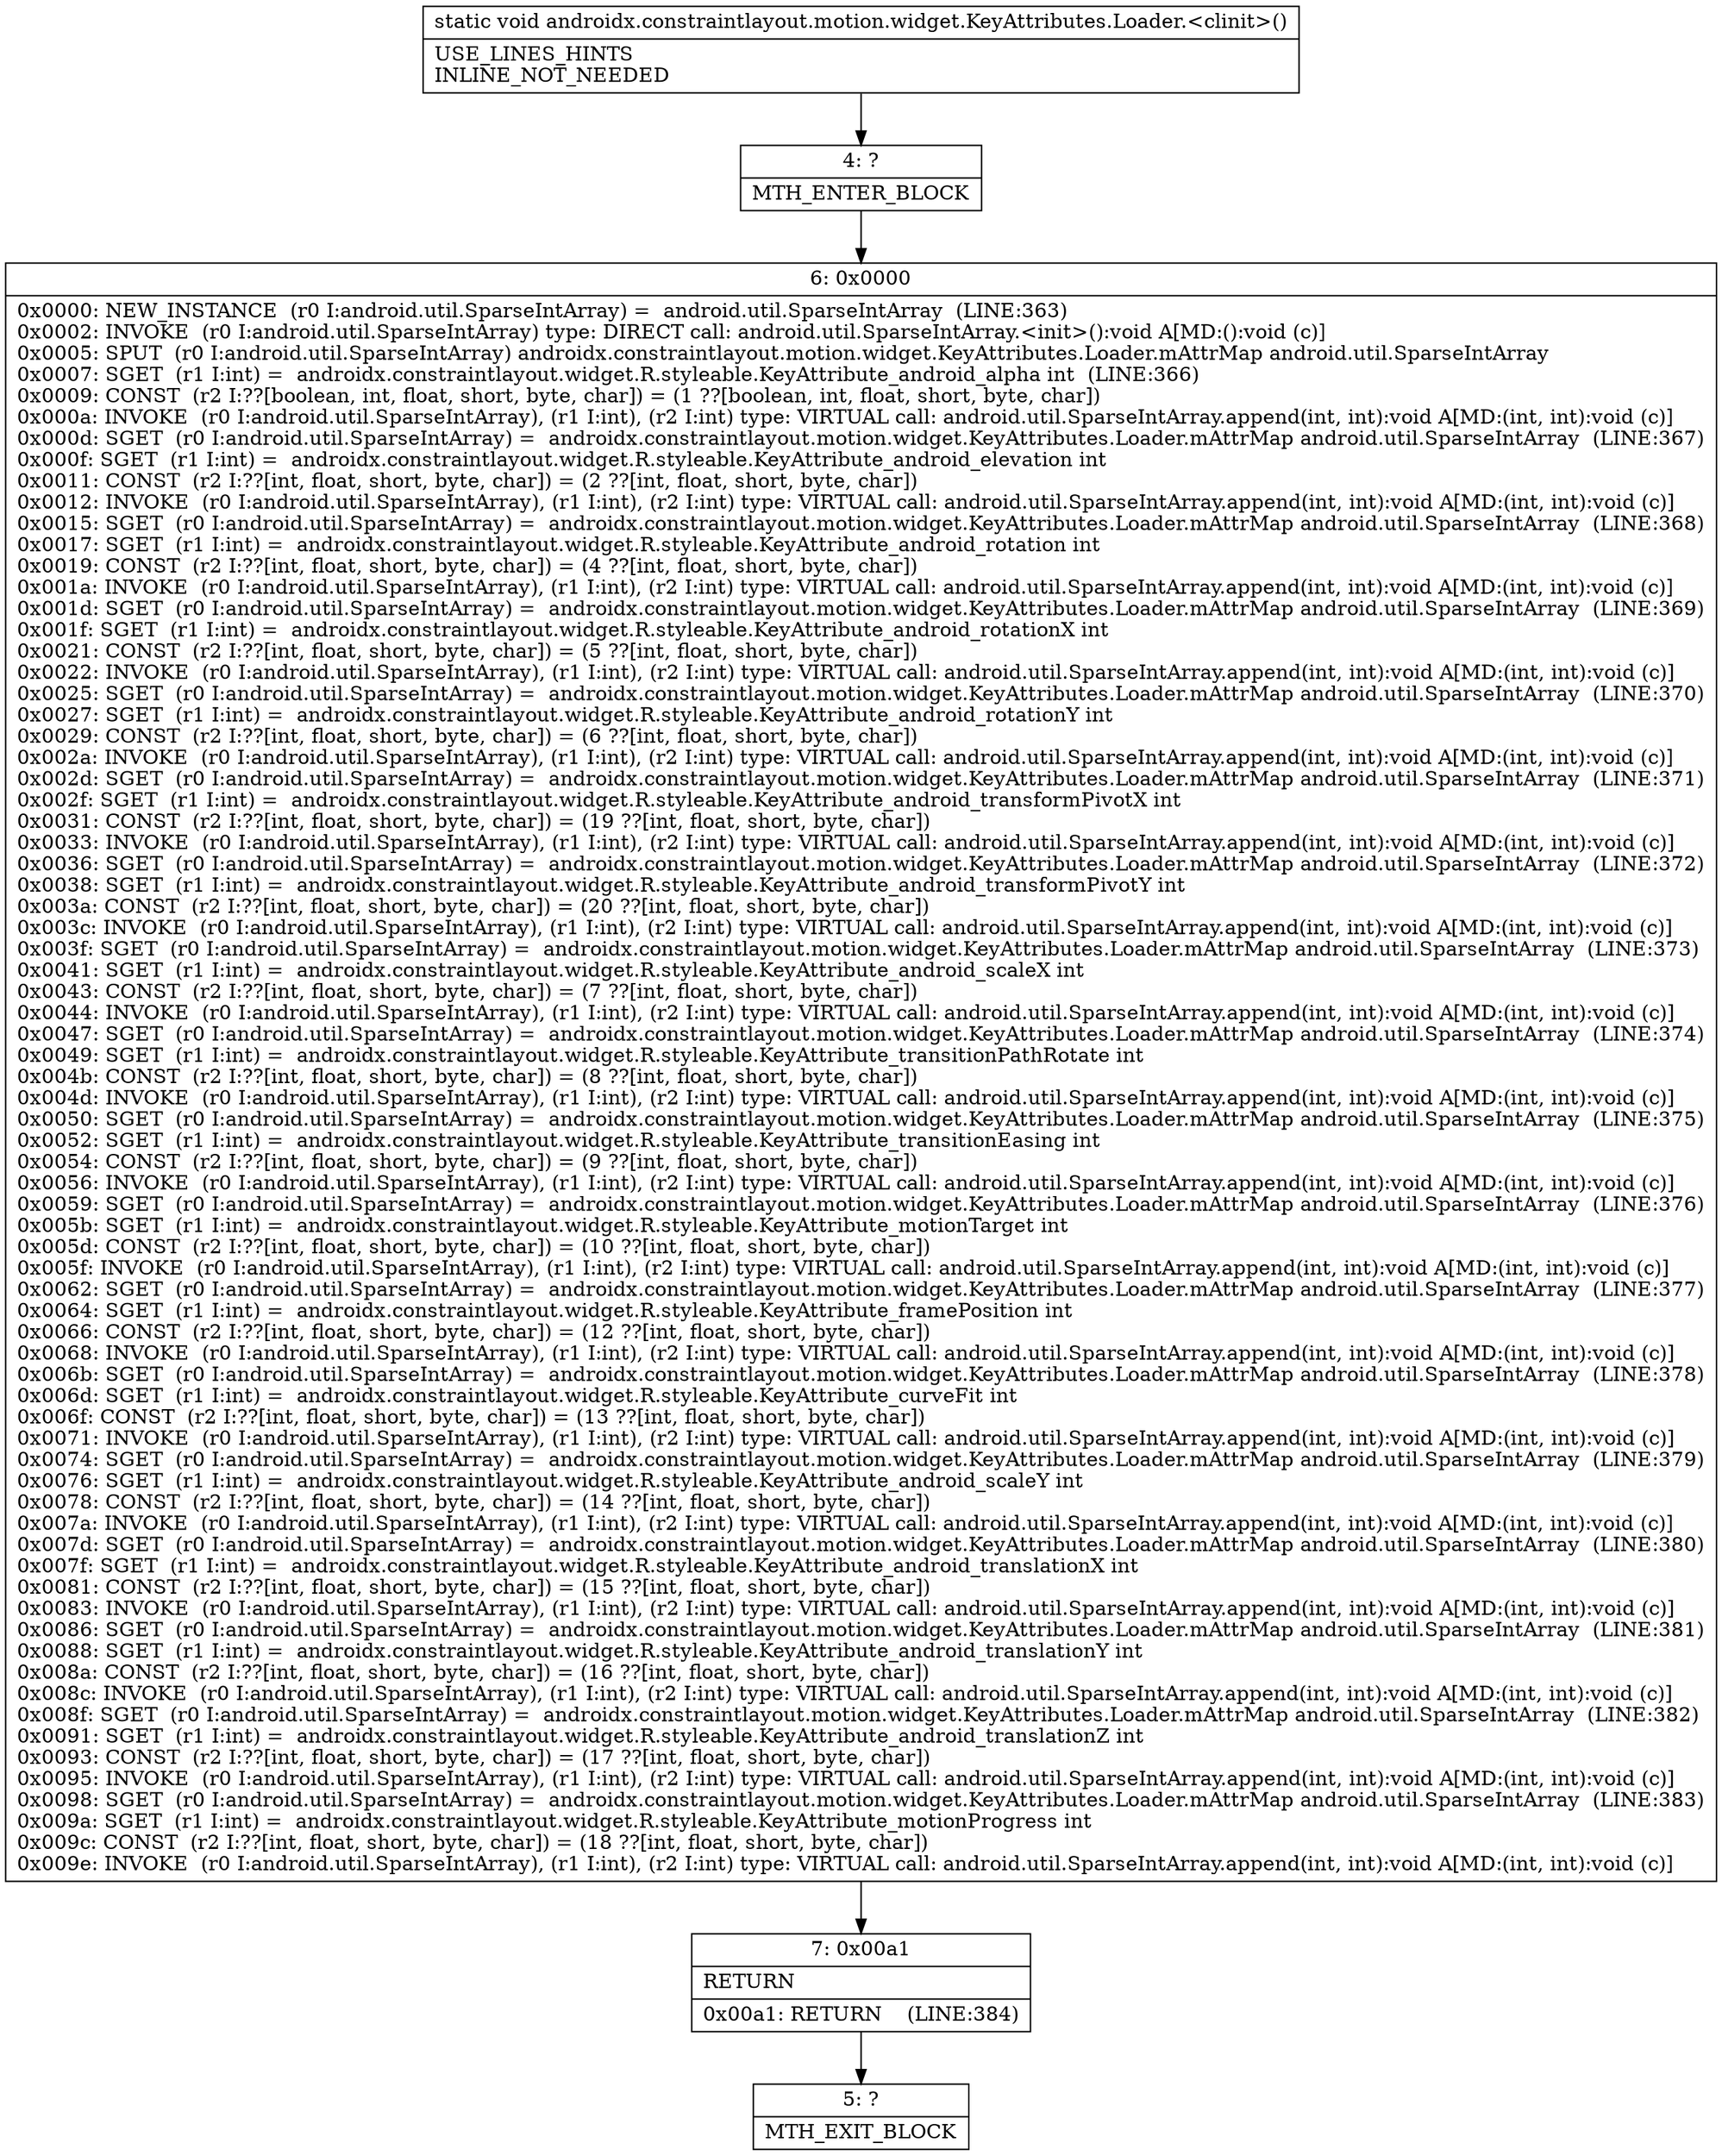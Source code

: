digraph "CFG forandroidx.constraintlayout.motion.widget.KeyAttributes.Loader.\<clinit\>()V" {
Node_4 [shape=record,label="{4\:\ ?|MTH_ENTER_BLOCK\l}"];
Node_6 [shape=record,label="{6\:\ 0x0000|0x0000: NEW_INSTANCE  (r0 I:android.util.SparseIntArray) =  android.util.SparseIntArray  (LINE:363)\l0x0002: INVOKE  (r0 I:android.util.SparseIntArray) type: DIRECT call: android.util.SparseIntArray.\<init\>():void A[MD:():void (c)]\l0x0005: SPUT  (r0 I:android.util.SparseIntArray) androidx.constraintlayout.motion.widget.KeyAttributes.Loader.mAttrMap android.util.SparseIntArray \l0x0007: SGET  (r1 I:int) =  androidx.constraintlayout.widget.R.styleable.KeyAttribute_android_alpha int  (LINE:366)\l0x0009: CONST  (r2 I:??[boolean, int, float, short, byte, char]) = (1 ??[boolean, int, float, short, byte, char]) \l0x000a: INVOKE  (r0 I:android.util.SparseIntArray), (r1 I:int), (r2 I:int) type: VIRTUAL call: android.util.SparseIntArray.append(int, int):void A[MD:(int, int):void (c)]\l0x000d: SGET  (r0 I:android.util.SparseIntArray) =  androidx.constraintlayout.motion.widget.KeyAttributes.Loader.mAttrMap android.util.SparseIntArray  (LINE:367)\l0x000f: SGET  (r1 I:int) =  androidx.constraintlayout.widget.R.styleable.KeyAttribute_android_elevation int \l0x0011: CONST  (r2 I:??[int, float, short, byte, char]) = (2 ??[int, float, short, byte, char]) \l0x0012: INVOKE  (r0 I:android.util.SparseIntArray), (r1 I:int), (r2 I:int) type: VIRTUAL call: android.util.SparseIntArray.append(int, int):void A[MD:(int, int):void (c)]\l0x0015: SGET  (r0 I:android.util.SparseIntArray) =  androidx.constraintlayout.motion.widget.KeyAttributes.Loader.mAttrMap android.util.SparseIntArray  (LINE:368)\l0x0017: SGET  (r1 I:int) =  androidx.constraintlayout.widget.R.styleable.KeyAttribute_android_rotation int \l0x0019: CONST  (r2 I:??[int, float, short, byte, char]) = (4 ??[int, float, short, byte, char]) \l0x001a: INVOKE  (r0 I:android.util.SparseIntArray), (r1 I:int), (r2 I:int) type: VIRTUAL call: android.util.SparseIntArray.append(int, int):void A[MD:(int, int):void (c)]\l0x001d: SGET  (r0 I:android.util.SparseIntArray) =  androidx.constraintlayout.motion.widget.KeyAttributes.Loader.mAttrMap android.util.SparseIntArray  (LINE:369)\l0x001f: SGET  (r1 I:int) =  androidx.constraintlayout.widget.R.styleable.KeyAttribute_android_rotationX int \l0x0021: CONST  (r2 I:??[int, float, short, byte, char]) = (5 ??[int, float, short, byte, char]) \l0x0022: INVOKE  (r0 I:android.util.SparseIntArray), (r1 I:int), (r2 I:int) type: VIRTUAL call: android.util.SparseIntArray.append(int, int):void A[MD:(int, int):void (c)]\l0x0025: SGET  (r0 I:android.util.SparseIntArray) =  androidx.constraintlayout.motion.widget.KeyAttributes.Loader.mAttrMap android.util.SparseIntArray  (LINE:370)\l0x0027: SGET  (r1 I:int) =  androidx.constraintlayout.widget.R.styleable.KeyAttribute_android_rotationY int \l0x0029: CONST  (r2 I:??[int, float, short, byte, char]) = (6 ??[int, float, short, byte, char]) \l0x002a: INVOKE  (r0 I:android.util.SparseIntArray), (r1 I:int), (r2 I:int) type: VIRTUAL call: android.util.SparseIntArray.append(int, int):void A[MD:(int, int):void (c)]\l0x002d: SGET  (r0 I:android.util.SparseIntArray) =  androidx.constraintlayout.motion.widget.KeyAttributes.Loader.mAttrMap android.util.SparseIntArray  (LINE:371)\l0x002f: SGET  (r1 I:int) =  androidx.constraintlayout.widget.R.styleable.KeyAttribute_android_transformPivotX int \l0x0031: CONST  (r2 I:??[int, float, short, byte, char]) = (19 ??[int, float, short, byte, char]) \l0x0033: INVOKE  (r0 I:android.util.SparseIntArray), (r1 I:int), (r2 I:int) type: VIRTUAL call: android.util.SparseIntArray.append(int, int):void A[MD:(int, int):void (c)]\l0x0036: SGET  (r0 I:android.util.SparseIntArray) =  androidx.constraintlayout.motion.widget.KeyAttributes.Loader.mAttrMap android.util.SparseIntArray  (LINE:372)\l0x0038: SGET  (r1 I:int) =  androidx.constraintlayout.widget.R.styleable.KeyAttribute_android_transformPivotY int \l0x003a: CONST  (r2 I:??[int, float, short, byte, char]) = (20 ??[int, float, short, byte, char]) \l0x003c: INVOKE  (r0 I:android.util.SparseIntArray), (r1 I:int), (r2 I:int) type: VIRTUAL call: android.util.SparseIntArray.append(int, int):void A[MD:(int, int):void (c)]\l0x003f: SGET  (r0 I:android.util.SparseIntArray) =  androidx.constraintlayout.motion.widget.KeyAttributes.Loader.mAttrMap android.util.SparseIntArray  (LINE:373)\l0x0041: SGET  (r1 I:int) =  androidx.constraintlayout.widget.R.styleable.KeyAttribute_android_scaleX int \l0x0043: CONST  (r2 I:??[int, float, short, byte, char]) = (7 ??[int, float, short, byte, char]) \l0x0044: INVOKE  (r0 I:android.util.SparseIntArray), (r1 I:int), (r2 I:int) type: VIRTUAL call: android.util.SparseIntArray.append(int, int):void A[MD:(int, int):void (c)]\l0x0047: SGET  (r0 I:android.util.SparseIntArray) =  androidx.constraintlayout.motion.widget.KeyAttributes.Loader.mAttrMap android.util.SparseIntArray  (LINE:374)\l0x0049: SGET  (r1 I:int) =  androidx.constraintlayout.widget.R.styleable.KeyAttribute_transitionPathRotate int \l0x004b: CONST  (r2 I:??[int, float, short, byte, char]) = (8 ??[int, float, short, byte, char]) \l0x004d: INVOKE  (r0 I:android.util.SparseIntArray), (r1 I:int), (r2 I:int) type: VIRTUAL call: android.util.SparseIntArray.append(int, int):void A[MD:(int, int):void (c)]\l0x0050: SGET  (r0 I:android.util.SparseIntArray) =  androidx.constraintlayout.motion.widget.KeyAttributes.Loader.mAttrMap android.util.SparseIntArray  (LINE:375)\l0x0052: SGET  (r1 I:int) =  androidx.constraintlayout.widget.R.styleable.KeyAttribute_transitionEasing int \l0x0054: CONST  (r2 I:??[int, float, short, byte, char]) = (9 ??[int, float, short, byte, char]) \l0x0056: INVOKE  (r0 I:android.util.SparseIntArray), (r1 I:int), (r2 I:int) type: VIRTUAL call: android.util.SparseIntArray.append(int, int):void A[MD:(int, int):void (c)]\l0x0059: SGET  (r0 I:android.util.SparseIntArray) =  androidx.constraintlayout.motion.widget.KeyAttributes.Loader.mAttrMap android.util.SparseIntArray  (LINE:376)\l0x005b: SGET  (r1 I:int) =  androidx.constraintlayout.widget.R.styleable.KeyAttribute_motionTarget int \l0x005d: CONST  (r2 I:??[int, float, short, byte, char]) = (10 ??[int, float, short, byte, char]) \l0x005f: INVOKE  (r0 I:android.util.SparseIntArray), (r1 I:int), (r2 I:int) type: VIRTUAL call: android.util.SparseIntArray.append(int, int):void A[MD:(int, int):void (c)]\l0x0062: SGET  (r0 I:android.util.SparseIntArray) =  androidx.constraintlayout.motion.widget.KeyAttributes.Loader.mAttrMap android.util.SparseIntArray  (LINE:377)\l0x0064: SGET  (r1 I:int) =  androidx.constraintlayout.widget.R.styleable.KeyAttribute_framePosition int \l0x0066: CONST  (r2 I:??[int, float, short, byte, char]) = (12 ??[int, float, short, byte, char]) \l0x0068: INVOKE  (r0 I:android.util.SparseIntArray), (r1 I:int), (r2 I:int) type: VIRTUAL call: android.util.SparseIntArray.append(int, int):void A[MD:(int, int):void (c)]\l0x006b: SGET  (r0 I:android.util.SparseIntArray) =  androidx.constraintlayout.motion.widget.KeyAttributes.Loader.mAttrMap android.util.SparseIntArray  (LINE:378)\l0x006d: SGET  (r1 I:int) =  androidx.constraintlayout.widget.R.styleable.KeyAttribute_curveFit int \l0x006f: CONST  (r2 I:??[int, float, short, byte, char]) = (13 ??[int, float, short, byte, char]) \l0x0071: INVOKE  (r0 I:android.util.SparseIntArray), (r1 I:int), (r2 I:int) type: VIRTUAL call: android.util.SparseIntArray.append(int, int):void A[MD:(int, int):void (c)]\l0x0074: SGET  (r0 I:android.util.SparseIntArray) =  androidx.constraintlayout.motion.widget.KeyAttributes.Loader.mAttrMap android.util.SparseIntArray  (LINE:379)\l0x0076: SGET  (r1 I:int) =  androidx.constraintlayout.widget.R.styleable.KeyAttribute_android_scaleY int \l0x0078: CONST  (r2 I:??[int, float, short, byte, char]) = (14 ??[int, float, short, byte, char]) \l0x007a: INVOKE  (r0 I:android.util.SparseIntArray), (r1 I:int), (r2 I:int) type: VIRTUAL call: android.util.SparseIntArray.append(int, int):void A[MD:(int, int):void (c)]\l0x007d: SGET  (r0 I:android.util.SparseIntArray) =  androidx.constraintlayout.motion.widget.KeyAttributes.Loader.mAttrMap android.util.SparseIntArray  (LINE:380)\l0x007f: SGET  (r1 I:int) =  androidx.constraintlayout.widget.R.styleable.KeyAttribute_android_translationX int \l0x0081: CONST  (r2 I:??[int, float, short, byte, char]) = (15 ??[int, float, short, byte, char]) \l0x0083: INVOKE  (r0 I:android.util.SparseIntArray), (r1 I:int), (r2 I:int) type: VIRTUAL call: android.util.SparseIntArray.append(int, int):void A[MD:(int, int):void (c)]\l0x0086: SGET  (r0 I:android.util.SparseIntArray) =  androidx.constraintlayout.motion.widget.KeyAttributes.Loader.mAttrMap android.util.SparseIntArray  (LINE:381)\l0x0088: SGET  (r1 I:int) =  androidx.constraintlayout.widget.R.styleable.KeyAttribute_android_translationY int \l0x008a: CONST  (r2 I:??[int, float, short, byte, char]) = (16 ??[int, float, short, byte, char]) \l0x008c: INVOKE  (r0 I:android.util.SparseIntArray), (r1 I:int), (r2 I:int) type: VIRTUAL call: android.util.SparseIntArray.append(int, int):void A[MD:(int, int):void (c)]\l0x008f: SGET  (r0 I:android.util.SparseIntArray) =  androidx.constraintlayout.motion.widget.KeyAttributes.Loader.mAttrMap android.util.SparseIntArray  (LINE:382)\l0x0091: SGET  (r1 I:int) =  androidx.constraintlayout.widget.R.styleable.KeyAttribute_android_translationZ int \l0x0093: CONST  (r2 I:??[int, float, short, byte, char]) = (17 ??[int, float, short, byte, char]) \l0x0095: INVOKE  (r0 I:android.util.SparseIntArray), (r1 I:int), (r2 I:int) type: VIRTUAL call: android.util.SparseIntArray.append(int, int):void A[MD:(int, int):void (c)]\l0x0098: SGET  (r0 I:android.util.SparseIntArray) =  androidx.constraintlayout.motion.widget.KeyAttributes.Loader.mAttrMap android.util.SparseIntArray  (LINE:383)\l0x009a: SGET  (r1 I:int) =  androidx.constraintlayout.widget.R.styleable.KeyAttribute_motionProgress int \l0x009c: CONST  (r2 I:??[int, float, short, byte, char]) = (18 ??[int, float, short, byte, char]) \l0x009e: INVOKE  (r0 I:android.util.SparseIntArray), (r1 I:int), (r2 I:int) type: VIRTUAL call: android.util.SparseIntArray.append(int, int):void A[MD:(int, int):void (c)]\l}"];
Node_7 [shape=record,label="{7\:\ 0x00a1|RETURN\l|0x00a1: RETURN    (LINE:384)\l}"];
Node_5 [shape=record,label="{5\:\ ?|MTH_EXIT_BLOCK\l}"];
MethodNode[shape=record,label="{static void androidx.constraintlayout.motion.widget.KeyAttributes.Loader.\<clinit\>()  | USE_LINES_HINTS\lINLINE_NOT_NEEDED\l}"];
MethodNode -> Node_4;Node_4 -> Node_6;
Node_6 -> Node_7;
Node_7 -> Node_5;
}


